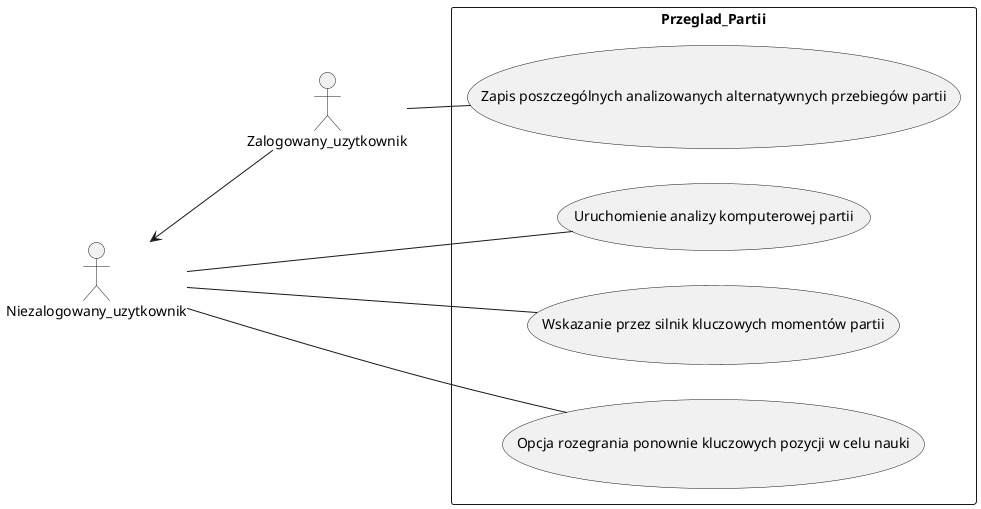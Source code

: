 ' Uruchomienie analizy komputerowej partii
' Zapis poszczególnych analizowanych alternatywnych przebiegów partii
' Wskazanie przez silnik kluczowych momentów partii
' Opcja rozegrania ponownie kluczowych pozycji w celu nauki

@startuml przeglad_partii
left to right direction
actor Zalogowany_uzytkownik as loggedUser
actor Niezalogowany_uzytkownik as unloggedUser

rectangle Przeglad_Partii{
    usecase "Uruchomienie analizy komputerowej partii" as computerFeedback
    usecase "Zapis poszczególnych analizowanych alternatywnych przebiegów partii" as savePartOfTheGame
    usecase "Wskazanie przez silnik kluczowych momentów partii" as keyMoments
    usecase "Opcja rozegrania ponownie kluczowych pozycji w celu nauki" as playAgain
}


unloggedUser <-- loggedUser
unloggedUser -- computerFeedback
loggedUser -- savePartOfTheGame
unloggedUser -- keyMoments
unloggedUser -- playAgain

@enduml